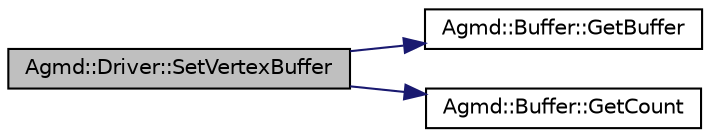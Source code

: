 digraph "Agmd::Driver::SetVertexBuffer"
{
  edge [fontname="Helvetica",fontsize="10",labelfontname="Helvetica",labelfontsize="10"];
  node [fontname="Helvetica",fontsize="10",shape=record];
  rankdir="LR";
  Node1 [label="Agmd::Driver::SetVertexBuffer",height=0.2,width=0.4,color="black", fillcolor="grey75", style="filled" fontcolor="black"];
  Node1 -> Node2 [color="midnightblue",fontsize="10",style="solid"];
  Node2 [label="Agmd::Buffer::GetBuffer",height=0.2,width=0.4,color="black", fillcolor="white", style="filled",URL="$class_agmd_1_1_buffer.html#aae4d8f499ebc30706e5ec8d419933806"];
  Node1 -> Node3 [color="midnightblue",fontsize="10",style="solid"];
  Node3 [label="Agmd::Buffer::GetCount",height=0.2,width=0.4,color="black", fillcolor="white", style="filled",URL="$class_agmd_1_1_buffer.html#aab7650c321616dc6a30cf7469b642222"];
}
